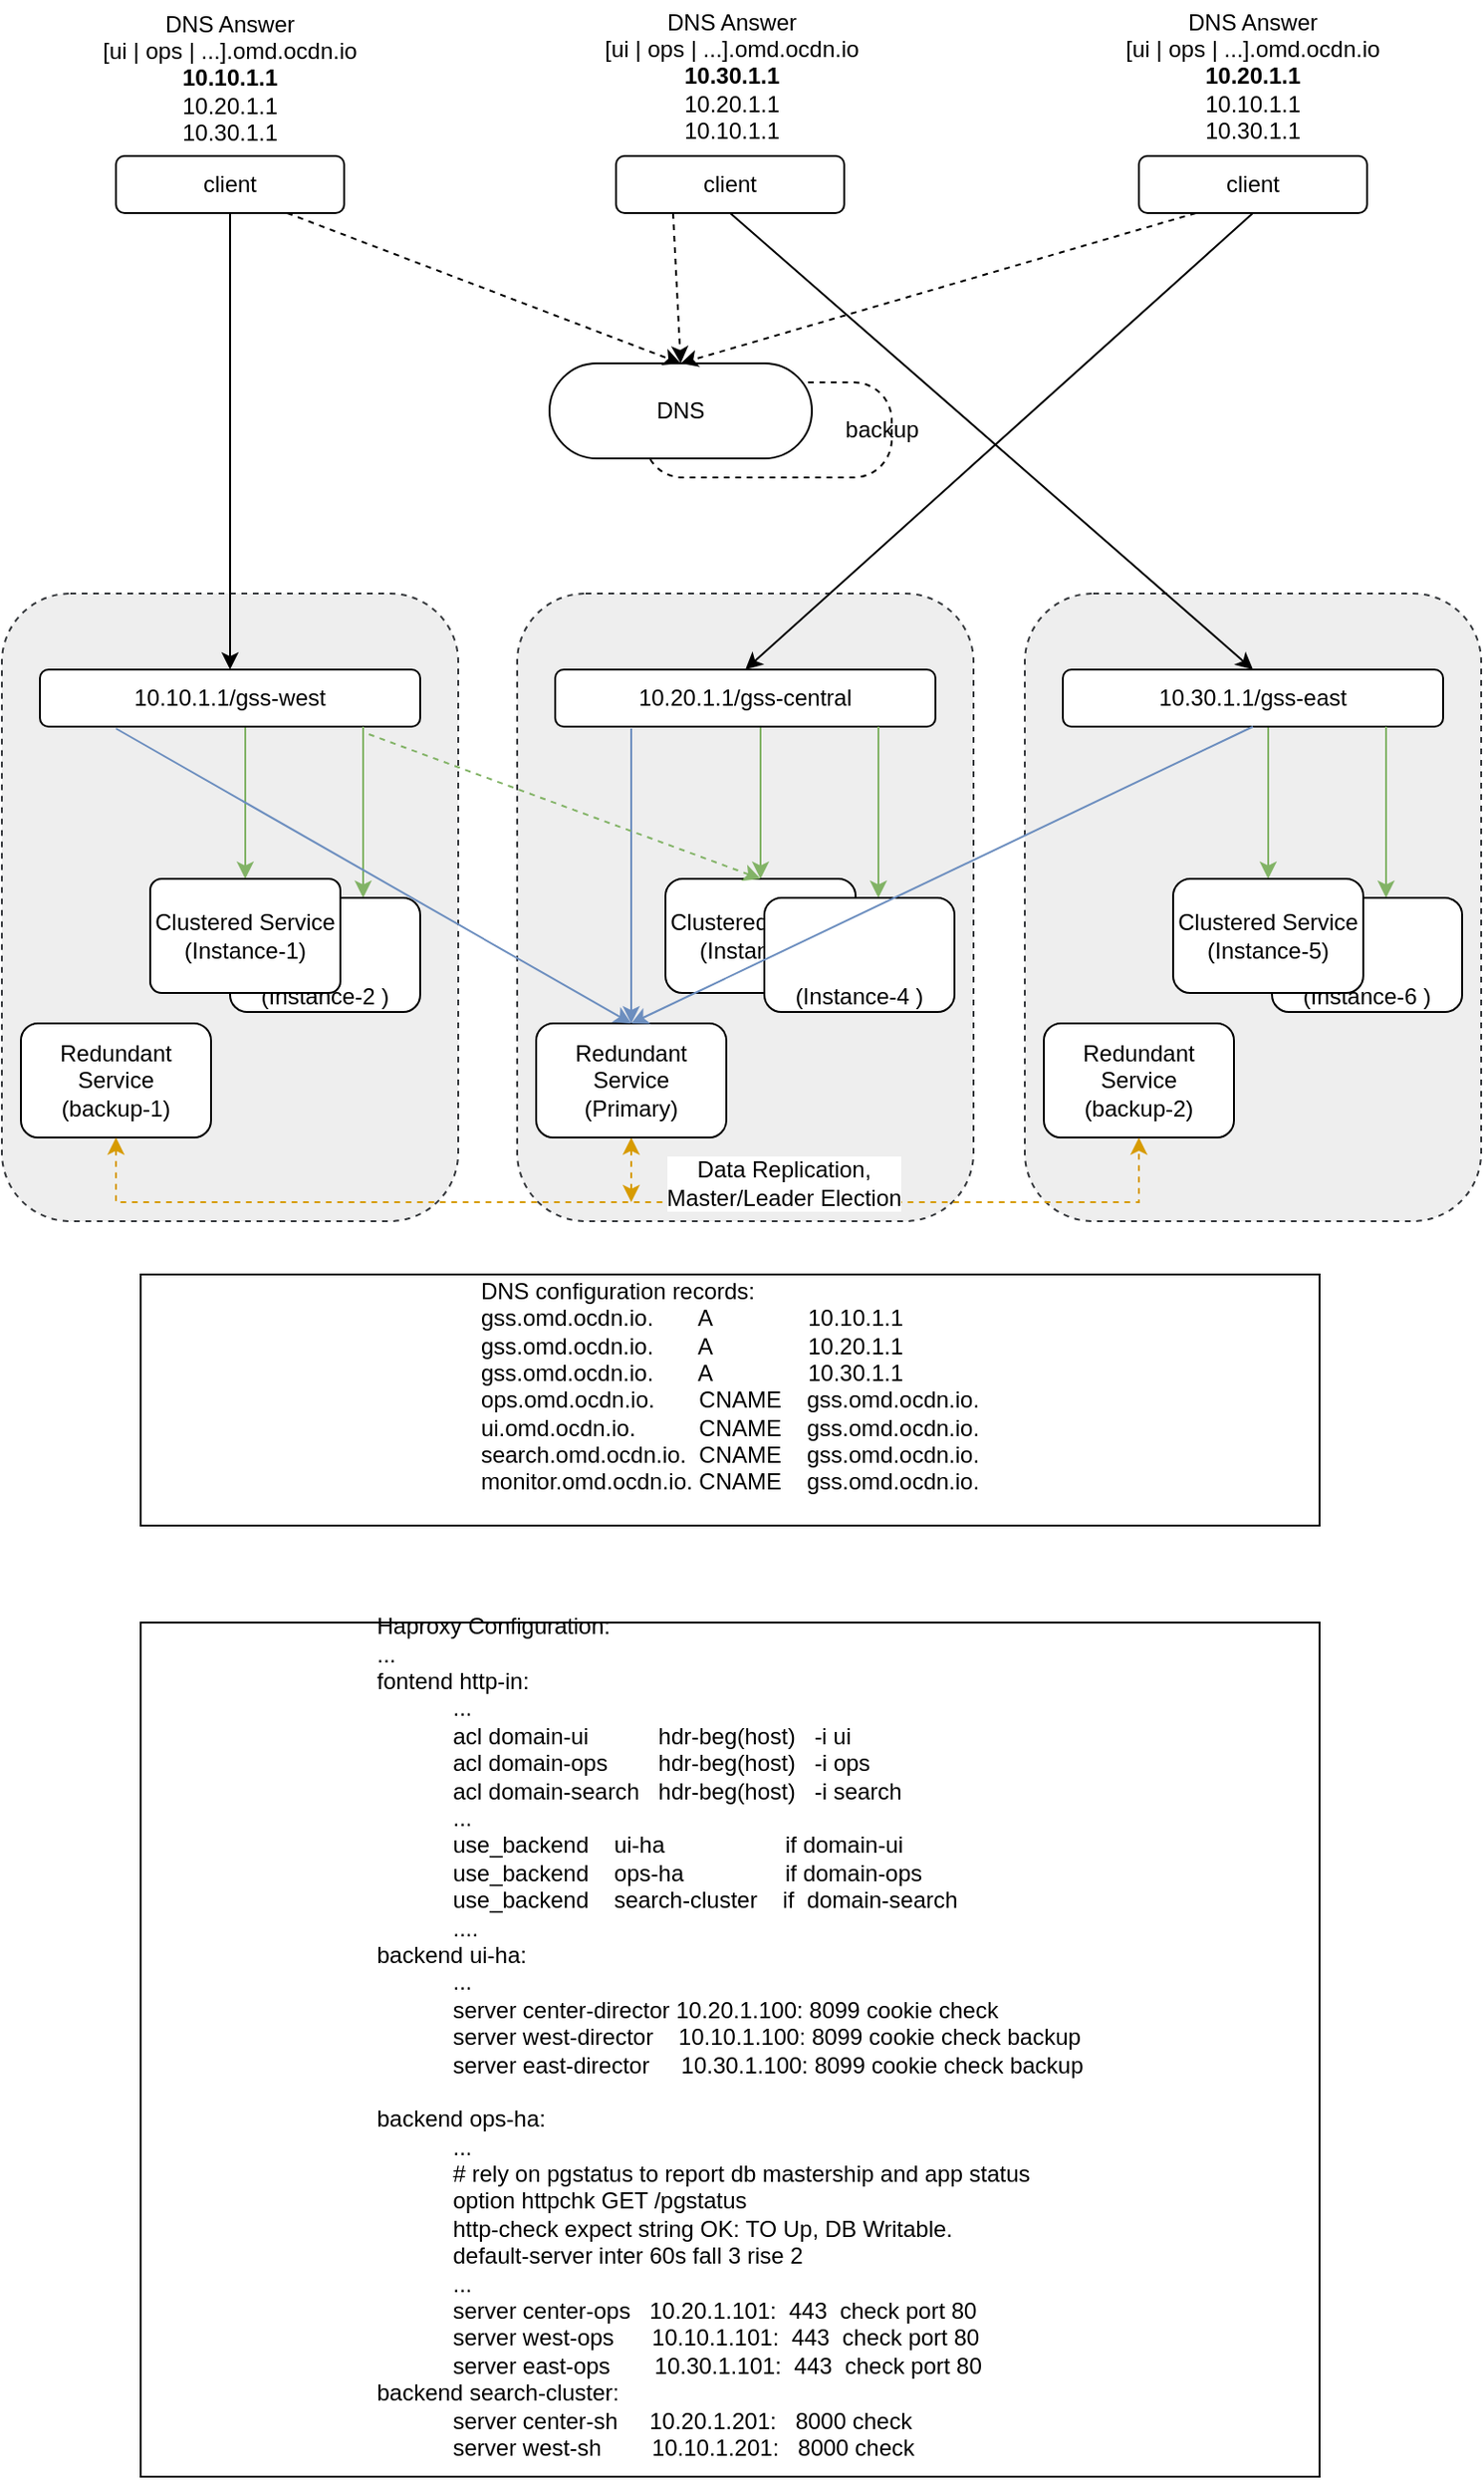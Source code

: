 <mxfile version="16.4.0" type="device"><diagram id="d0d23728-f151-3d19-e4a5-6311965beb36" name="Page-1"><mxGraphModel dx="1106" dy="997" grid="1" gridSize="10" guides="1" tooltips="1" connect="1" arrows="1" fold="1" page="1" pageScale="1" pageWidth="850" pageHeight="1100" background="#ffffff" math="1" shadow="0"><root><mxCell id="0"/><mxCell id="1" parent="0"/><mxCell id="48" value="&lt;blockquote style=&quot;margin: 0 0 0 40px ; border: none ; padding: 0px&quot;&gt;&lt;blockquote style=&quot;margin: 0 0 0 40px ; border: none ; padding: 0px&quot;&gt;&lt;blockquote style=&quot;margin: 0 0 0 40px ; border: none ; padding: 0px&quot;&gt;&lt;div style=&quot;text-align: right&quot;&gt;&lt;span&gt;backup&lt;/span&gt;&lt;/div&gt;&lt;/blockquote&gt;&lt;/blockquote&gt;&lt;/blockquote&gt;" style="rounded=1;whiteSpace=wrap;html=1;shadow=0;strokeColor=#000000;fillColor=#ffffff;dashed=1;arcSize=40;" parent="1" vertex="1"><mxGeometry x="380" y="209" width="130" height="50" as="geometry"/></mxCell><mxCell id="10" value="&lt;div style=&quot;text-align: left&quot;&gt;DNS&lt;/div&gt;" style="rounded=1;whiteSpace=wrap;html=1;shadow=0;strokeColor=#000000;fillColor=#ffffff;arcSize=50;" parent="1" vertex="1"><mxGeometry x="330" y="199" width="138" height="50" as="geometry"/></mxCell><mxCell id="45" style="edgeStyle=none;rounded=0;html=1;exitX=1;exitY=0.5;entryX=1;entryY=0.5;jettySize=auto;orthogonalLoop=1;" parent="1" source="10" target="10" edge="1"><mxGeometry relative="1" as="geometry"/></mxCell><mxCell id="46" value="&lt;div style=&quot;text-align: left&quot;&gt;Haproxy Configuration:&lt;/div&gt;&lt;div style=&quot;text-align: left&quot;&gt;...&lt;/div&gt;&lt;div style=&quot;text-align: left&quot;&gt;fontend http-in:&lt;/div&gt;&lt;blockquote style=&quot;margin: 0 0 0 40px ; border: none ; padding: 0px&quot;&gt;&lt;div style=&quot;text-align: left&quot;&gt;...&lt;/div&gt;&lt;div style=&quot;text-align: left&quot;&gt;acl domain-ui&amp;nbsp; &amp;nbsp; &amp;nbsp; &amp;nbsp; &amp;nbsp; &amp;nbsp;hdr-beg(host)&amp;nbsp; &amp;nbsp;-i ui&amp;nbsp;&lt;/div&gt;&lt;div style=&quot;text-align: left&quot;&gt;acl domain-ops&amp;nbsp; &amp;nbsp; &amp;nbsp; &amp;nbsp; hdr-beg(host)&amp;nbsp; &amp;nbsp;-i ops&lt;/div&gt;&lt;div style=&quot;text-align: left&quot;&gt;acl domain-search&amp;nbsp; &amp;nbsp;hdr-beg(host)&amp;nbsp; &amp;nbsp;-i search&lt;/div&gt;&lt;div style=&quot;text-align: left&quot;&gt;...&lt;/div&gt;&lt;div style=&quot;text-align: left&quot;&gt;&lt;span&gt;use_backend&amp;nbsp; &amp;nbsp; ui-ha&amp;nbsp; &amp;nbsp; &amp;nbsp; &amp;nbsp; &amp;nbsp; &amp;nbsp; &amp;nbsp; &amp;nbsp; &amp;nbsp; &amp;nbsp;&lt;/span&gt;&lt;span&gt;if&lt;/span&gt;&lt;span&gt;&amp;nbsp;domain-ui&lt;/span&gt;&lt;/div&gt;&lt;div style=&quot;text-align: left&quot;&gt;&lt;span&gt;use_backend&amp;nbsp; &amp;nbsp; ops-ha&amp;nbsp; &amp;nbsp; &amp;nbsp; &amp;nbsp; &amp;nbsp; &amp;nbsp; &amp;nbsp; &amp;nbsp; if domain-ops&lt;/span&gt;&lt;/div&gt;&lt;div style=&quot;text-align: left&quot;&gt;use_backend&amp;nbsp; &amp;nbsp; search-cluster&amp;nbsp; &amp;nbsp; if&amp;nbsp; domain-search&lt;/div&gt;&lt;div style=&quot;text-align: left&quot;&gt;....&lt;/div&gt;&lt;/blockquote&gt;&lt;div style=&quot;text-align: left&quot;&gt;backend ui-ha:&lt;/div&gt;&lt;div style=&quot;text-align: left&quot;&gt;&lt;blockquote style=&quot;margin: 0 0 0 40px ; border: none ; padding: 0px&quot;&gt;&lt;div style=&quot;text-align: left&quot;&gt;...&lt;/div&gt;&lt;div style=&quot;text-align: left&quot;&gt;server center-director 10.20.1.100: 8099 cookie check&lt;/div&gt;&lt;div style=&quot;text-align: left&quot;&gt;server west-director&amp;nbsp; &amp;nbsp; 10.10.1.100: 8099 cookie check backup&lt;/div&gt;&lt;div style=&quot;text-align: left&quot;&gt;server east-director&amp;nbsp; &amp;nbsp; &amp;nbsp;10.30.1.100: 8099 cookie check backup&lt;/div&gt;&lt;/blockquote&gt;&lt;/div&gt;&lt;div style=&quot;text-align: left&quot;&gt;&lt;br&gt;&lt;/div&gt;&lt;div style=&quot;text-align: left&quot;&gt;backend ops-ha:&lt;/div&gt;&lt;div style=&quot;text-align: left&quot;&gt;&lt;blockquote style=&quot;margin: 0 0 0 40px ; border: none ; padding: 0px&quot;&gt;&lt;div style=&quot;text-align: left&quot;&gt;...&lt;/div&gt;&lt;div style=&quot;text-align: left&quot;&gt;&lt;span&gt;# rely on pgstatus to report db mastership and app status&lt;/span&gt;&lt;/div&gt;&lt;div style=&quot;text-align: left&quot;&gt;&lt;span&gt;option httpchk GET /pgstatus&lt;/span&gt;&lt;/div&gt;&lt;div style=&quot;text-align: left&quot;&gt;&lt;span&gt;http-check expect string OK: TO Up, DB Writable.&amp;nbsp;&lt;/span&gt;&lt;/div&gt;&lt;div style=&quot;text-align: left&quot;&gt;&lt;span&gt;default-server inter 60s fall 3 rise 2&lt;/span&gt;&lt;/div&gt;&lt;div style=&quot;text-align: left&quot;&gt;...&lt;/div&gt;&lt;div style=&quot;text-align: left&quot;&gt;server center-ops&amp;nbsp; &amp;nbsp;10.20.1.101:&amp;nbsp; 443&amp;nbsp; check port 80&lt;/div&gt;&lt;div style=&quot;text-align: left&quot;&gt;server west-ops&amp;nbsp; &amp;nbsp; &amp;nbsp; 10.10.1.101:&amp;nbsp; 443&amp;nbsp; check port 80&lt;/div&gt;&lt;div style=&quot;text-align: left&quot;&gt;server east-ops&amp;nbsp; &amp;nbsp; &amp;nbsp; &amp;nbsp;10.30.1.101:&amp;nbsp; 443&amp;nbsp; check port 80&lt;/div&gt;&lt;/blockquote&gt;backend search-cluster:&lt;/div&gt;&lt;div style=&quot;text-align: left&quot;&gt;&lt;blockquote style=&quot;margin: 0 0 0 40px ; border: none ; padding: 0px&quot;&gt;&lt;div style=&quot;text-align: left&quot;&gt;server center-sh&amp;nbsp; &amp;nbsp; &amp;nbsp;10.20.1.201:&amp;nbsp; &amp;nbsp;8000 check&lt;/div&gt;&lt;div style=&quot;text-align: left&quot;&gt;server west-sh&amp;nbsp; &amp;nbsp; &amp;nbsp; &amp;nbsp; 10.10.1.201:&amp;nbsp; &amp;nbsp;8000 check&amp;nbsp;&lt;/div&gt;&lt;/blockquote&gt;&lt;/div&gt;&lt;div style=&quot;text-align: left&quot;&gt;&amp;nbsp; &amp;nbsp; &amp;nbsp; &amp;nbsp; &amp;nbsp; &amp;nbsp;&amp;nbsp;&lt;/div&gt;" style="text;html=1;strokeColor=#000000;fillColor=#ffffff;align=center;verticalAlign=middle;whiteSpace=wrap;rounded=0;shadow=0;fontFamily=Helvetica;fontSize=12;fontColor=#000000;" parent="1" vertex="1"><mxGeometry x="115" y="861" width="620" height="449" as="geometry"/></mxCell><mxCell id="47" value="&lt;p style=&quot;text-align: left&quot;&gt;DNS configuration records:&lt;br&gt;&lt;span&gt;gss.omd.ocdn.io.&amp;nbsp; &amp;nbsp; &amp;nbsp; &amp;nbsp;A&amp;nbsp; &amp;nbsp; &amp;nbsp; &amp;nbsp; &amp;nbsp; &amp;nbsp; &amp;nbsp; &amp;nbsp;10.10.1.1&lt;br&gt;&lt;/span&gt;&lt;span&gt;gss.omd.ocdn.io.&amp;nbsp; &amp;nbsp; &amp;nbsp; &amp;nbsp;A&amp;nbsp; &amp;nbsp; &amp;nbsp; &amp;nbsp; &amp;nbsp; &amp;nbsp; &amp;nbsp; &amp;nbsp;10.20.1.1&lt;br&gt;&lt;/span&gt;&lt;span&gt;gss.omd.ocdn.io.&amp;nbsp; &amp;nbsp; &amp;nbsp; &amp;nbsp;A&amp;nbsp; &amp;nbsp; &amp;nbsp; &amp;nbsp; &amp;nbsp; &amp;nbsp; &amp;nbsp; &amp;nbsp;10.30.1.1&lt;br&gt;&lt;/span&gt;ops.omd.ocdn.io.&amp;nbsp; &amp;nbsp; &amp;nbsp; &amp;nbsp;CNAME&amp;nbsp; &amp;nbsp; gss.omd.ocdn.io.&lt;br&gt;ui.omd.ocdn.io.&amp;nbsp; &amp;nbsp; &amp;nbsp; &amp;nbsp; &amp;nbsp; CNAME&amp;nbsp; &amp;nbsp; gss.omd.ocdn.io.&lt;br&gt;search.omd.ocdn.io.&amp;nbsp; CNAME&amp;nbsp; &amp;nbsp; gss.omd.ocdn.io.&lt;br&gt;monitor.omd.ocdn.io. CNAME&amp;nbsp; &amp;nbsp; gss.omd.ocdn.io.&lt;/p&gt;&lt;div style=&quot;text-align: left&quot;&gt;&lt;br&gt;&lt;/div&gt;" style="text;html=1;strokeColor=#000000;fillColor=#ffffff;align=center;verticalAlign=middle;whiteSpace=wrap;rounded=0;shadow=0;fontFamily=Helvetica;fontSize=12;fontColor=#000000;" parent="1" vertex="1"><mxGeometry x="115" y="678" width="620" height="132" as="geometry"/></mxCell><mxCell id="12" value="client" style="rounded=1;whiteSpace=wrap;html=1;shadow=0;strokeColor=#000000;fillColor=#ffffff;" parent="1" vertex="1"><mxGeometry x="102" y="90" width="120" height="30" as="geometry"/></mxCell><mxCell id="19" value="" style="rounded=1;whiteSpace=wrap;html=1;strokeColor=#36393d;fillColor=#eeeeee;shadow=0;dashed=1;" parent="1" vertex="1"><mxGeometry x="42" y="320" width="240" height="330" as="geometry"/></mxCell><mxCell id="41" style="edgeStyle=none;rounded=0;html=1;entryX=0.5;entryY=0;jettySize=auto;orthogonalLoop=1;fillColor=#d5e8d4;strokeColor=#82b366;" parent="1" target="35" edge="1"><mxGeometry relative="1" as="geometry"><mxPoint x="170" y="390" as="sourcePoint"/></mxGeometry></mxCell><mxCell id="23" value="10.10.1.1/gss-west" style="rounded=1;whiteSpace=wrap;html=1;shadow=0;strokeColor=#000000;fillColor=#ffffff;" parent="1" vertex="1"><mxGeometry x="62" y="360" width="200" height="30" as="geometry"/></mxCell><mxCell id="34" value="Redundant Service&lt;br&gt;(backup-1)&lt;br&gt;" style="rounded=1;whiteSpace=wrap;html=1;shadow=0;strokeColor=#000000;fillColor=#ffffff;" parent="1" vertex="1"><mxGeometry x="52" y="546" width="100" height="60" as="geometry"/></mxCell><mxCell id="49" style="edgeStyle=none;rounded=0;html=1;jettySize=auto;orthogonalLoop=1;fillColor=#d5e8d4;strokeColor=#82b366;" parent="1" edge="1"><mxGeometry relative="1" as="geometry"><mxPoint x="232" y="390" as="sourcePoint"/><mxPoint x="232" y="480" as="targetPoint"/></mxGeometry></mxCell><mxCell id="90" style="edgeStyle=none;rounded=0;html=1;exitX=0.25;exitY=1;entryX=0.5;entryY=0;jettySize=auto;orthogonalLoop=1;dashed=1;" parent="1" source="64" target="10" edge="1"><mxGeometry relative="1" as="geometry"/></mxCell><mxCell id="64" value="client" style="rounded=1;whiteSpace=wrap;html=1;shadow=0;strokeColor=#000000;fillColor=#ffffff;" parent="1" vertex="1"><mxGeometry x="365" y="90" width="120" height="30" as="geometry"/></mxCell><mxCell id="65" value="" style="rounded=1;whiteSpace=wrap;html=1;strokeColor=#36393d;fillColor=#eeeeee;shadow=0;dashed=1;" parent="1" vertex="1"><mxGeometry x="313" y="320" width="240" height="330" as="geometry"/></mxCell><mxCell id="66" style="edgeStyle=none;rounded=0;html=1;jettySize=auto;orthogonalLoop=1;fillColor=#dae8fc;strokeColor=#6c8ebf;" parent="1" target="69" edge="1"><mxGeometry relative="1" as="geometry"><mxPoint x="373" y="391" as="sourcePoint"/><mxPoint x="108" y="546" as="targetPoint"/></mxGeometry></mxCell><mxCell id="67" style="edgeStyle=none;rounded=0;html=1;entryX=0.5;entryY=0;jettySize=auto;orthogonalLoop=1;fillColor=#d5e8d4;strokeColor=#82b366;" parent="1" target="73" edge="1"><mxGeometry relative="1" as="geometry"><mxPoint x="441" y="390" as="sourcePoint"/></mxGeometry></mxCell><mxCell id="68" value="10.20.1.1/gss-central" style="rounded=1;whiteSpace=wrap;html=1;shadow=0;strokeColor=#000000;fillColor=#ffffff;" parent="1" vertex="1"><mxGeometry x="333" y="360" width="200" height="30" as="geometry"/></mxCell><mxCell id="101" style="edgeStyle=none;rounded=0;html=1;exitX=0.5;exitY=1;dashed=1;startArrow=classic;startFill=1;jettySize=auto;orthogonalLoop=1;fillColor=#ffe6cc;strokeColor=#d79b00;" parent="1" source="69" edge="1"><mxGeometry relative="1" as="geometry"><mxPoint x="373" y="640" as="targetPoint"/></mxGeometry></mxCell><mxCell id="69" value="Redundant Service&lt;br&gt;(Primary)&lt;br&gt;" style="rounded=1;whiteSpace=wrap;html=1;shadow=0;strokeColor=#000000;fillColor=#ffffff;" parent="1" vertex="1"><mxGeometry x="323" y="546" width="100" height="60" as="geometry"/></mxCell><mxCell id="71" style="edgeStyle=none;rounded=0;html=1;jettySize=auto;orthogonalLoop=1;fillColor=#d5e8d4;strokeColor=#82b366;" parent="1" edge="1"><mxGeometry relative="1" as="geometry"><mxPoint x="503" y="390" as="sourcePoint"/><mxPoint x="503" y="480" as="targetPoint"/></mxGeometry></mxCell><mxCell id="91" style="edgeStyle=none;rounded=0;html=1;exitX=0.25;exitY=1;entryX=0.5;entryY=0;jettySize=auto;orthogonalLoop=1;dashed=1;" parent="1" source="76" target="10" edge="1"><mxGeometry relative="1" as="geometry"/></mxCell><mxCell id="76" value="client" style="rounded=1;whiteSpace=wrap;html=1;shadow=0;strokeColor=#000000;fillColor=#ffffff;" parent="1" vertex="1"><mxGeometry x="640" y="90" width="120" height="30" as="geometry"/></mxCell><mxCell id="77" value="" style="rounded=1;whiteSpace=wrap;html=1;strokeColor=#36393d;fillColor=#eeeeee;shadow=0;dashed=1;" parent="1" vertex="1"><mxGeometry x="580" y="320" width="240" height="330" as="geometry"/></mxCell><mxCell id="79" style="edgeStyle=none;rounded=0;html=1;entryX=0.5;entryY=0;jettySize=auto;orthogonalLoop=1;fillColor=#d5e8d4;strokeColor=#82b366;" parent="1" target="85" edge="1"><mxGeometry relative="1" as="geometry"><mxPoint x="708" y="390" as="sourcePoint"/></mxGeometry></mxCell><mxCell id="80" value="10.30.1.1/gss-east" style="rounded=1;whiteSpace=wrap;html=1;shadow=0;strokeColor=#000000;fillColor=#ffffff;" parent="1" vertex="1"><mxGeometry x="600" y="360" width="200" height="30" as="geometry"/></mxCell><mxCell id="81" value="Redundant Service&lt;br&gt;(backup-2)&lt;br&gt;" style="rounded=1;whiteSpace=wrap;html=1;shadow=0;strokeColor=#000000;fillColor=#ffffff;" parent="1" vertex="1"><mxGeometry x="590" y="546" width="100" height="60" as="geometry"/></mxCell><mxCell id="83" style="edgeStyle=none;rounded=0;html=1;jettySize=auto;orthogonalLoop=1;fillColor=#d5e8d4;strokeColor=#82b366;" parent="1" edge="1"><mxGeometry relative="1" as="geometry"><mxPoint x="770" y="390" as="sourcePoint"/><mxPoint x="770" y="480" as="targetPoint"/></mxGeometry></mxCell><mxCell id="36" value="&lt;br&gt;&lt;br&gt;&lt;br&gt;(Instance-2 )&lt;br&gt;" style="rounded=1;whiteSpace=wrap;html=1;shadow=0;strokeColor=#000000;fillColor=#ffffff;" parent="1" vertex="1"><mxGeometry x="162" y="480" width="100" height="60" as="geometry"/></mxCell><mxCell id="35" value="Clustered Service&lt;br&gt;(Instance-1)&lt;br&gt;" style="rounded=1;whiteSpace=wrap;html=1;shadow=0;strokeColor=#000000;fillColor=#ffffff;arcSize=10;" parent="1" vertex="1"><mxGeometry x="120" y="470" width="100" height="60" as="geometry"/></mxCell><mxCell id="84" value="&lt;br&gt;&lt;br&gt;&lt;br&gt;(Instance-6 )&lt;br&gt;" style="rounded=1;whiteSpace=wrap;html=1;shadow=0;strokeColor=#000000;fillColor=#ffffff;" parent="1" vertex="1"><mxGeometry x="710" y="480" width="100" height="60" as="geometry"/></mxCell><mxCell id="85" value="Clustered Service&lt;br&gt;(Instance-5)&lt;br&gt;" style="rounded=1;whiteSpace=wrap;html=1;shadow=0;strokeColor=#000000;fillColor=#ffffff;" parent="1" vertex="1"><mxGeometry x="658" y="470" width="100" height="60" as="geometry"/></mxCell><mxCell id="30" style="edgeStyle=none;rounded=0;html=1;jettySize=auto;orthogonalLoop=1;entryX=0.5;entryY=0;fillColor=#dae8fc;strokeColor=#6c8ebf;" parent="1" target="69" edge="1"><mxGeometry relative="1" as="geometry"><mxPoint x="102" y="391" as="sourcePoint"/><mxPoint x="105.838" y="520" as="targetPoint"/></mxGeometry></mxCell><mxCell id="73" value="Clustered Service&lt;br&gt;(Instance-3)&lt;br&gt;" style="rounded=1;whiteSpace=wrap;html=1;shadow=0;strokeColor=#000000;fillColor=#ffffff;" parent="1" vertex="1"><mxGeometry x="391" y="470" width="100" height="60" as="geometry"/></mxCell><mxCell id="72" value="&lt;br&gt;&lt;br&gt;&lt;br&gt;(Instance-4 )&lt;br&gt;" style="rounded=1;whiteSpace=wrap;html=1;shadow=0;strokeColor=#000000;fillColor=#ffffff;" parent="1" vertex="1"><mxGeometry x="443" y="480" width="100" height="60" as="geometry"/></mxCell><mxCell id="39" style="edgeStyle=none;rounded=0;html=1;exitX=0.5;exitY=1;jettySize=auto;orthogonalLoop=1;entryX=0.5;entryY=0;" parent="1" source="12" target="23" edge="1"><mxGeometry relative="1" as="geometry"/></mxCell><mxCell id="38" value="" style="edgeStyle=none;rounded=0;html=1;exitX=0.75;exitY=1;entryX=0.5;entryY=0;jettySize=auto;orthogonalLoop=1;dashed=1;" parent="1" source="12" target="10" edge="1"><mxGeometry relative="1" as="geometry"><mxPoint x="226" y="98" as="targetPoint"/></mxGeometry></mxCell><mxCell id="93" value="&lt;span&gt;DNS Answer&lt;/span&gt;&lt;br&gt;&lt;span&gt;&amp;nbsp;[ui | ops | ...].omd.ocdn.io&amp;nbsp;&lt;/span&gt;&lt;br&gt;&lt;span&gt;&lt;b&gt;10.30.1.1&lt;br&gt;&lt;/b&gt;10.20.1.1&lt;br&gt;10.10.1.1&lt;/span&gt;" style="text;html=1;strokeColor=none;fillColor=none;align=center;verticalAlign=middle;whiteSpace=wrap;rounded=0;shadow=0;dashed=1;" parent="1" vertex="1"><mxGeometry x="351" y="8" width="150" height="80" as="geometry"/></mxCell><mxCell id="96" value="&lt;span&gt;DNS Answer&lt;/span&gt;&lt;br&gt;&lt;span&gt;&amp;nbsp;[ui | ops | ...].omd.ocdn.io&amp;nbsp;&lt;/span&gt;&lt;br&gt;&lt;span&gt;&lt;b&gt;10.20.1.1&lt;br&gt;&lt;/b&gt;10.10.1.1&lt;br&gt;10.30.1.1&lt;/span&gt;" style="text;html=1;strokeColor=none;fillColor=none;align=center;verticalAlign=middle;whiteSpace=wrap;rounded=0;shadow=0;dashed=1;" parent="1" vertex="1"><mxGeometry x="625" y="8" width="150" height="80" as="geometry"/></mxCell><mxCell id="97" value="&lt;span&gt;DNS Answer&lt;/span&gt;&lt;br&gt;&lt;span&gt;&amp;nbsp;[ui | ops | ...].omd.ocdn.io&amp;nbsp;&lt;/span&gt;&lt;br&gt;&lt;span&gt;&lt;b&gt;10.10.1.1&lt;/b&gt;&lt;br&gt;10.20.1.1&lt;br&gt;10.30.1.1&lt;/span&gt;" style="text;html=1;strokeColor=none;fillColor=none;align=center;verticalAlign=middle;whiteSpace=wrap;rounded=0;shadow=0;dashed=1;" parent="1" vertex="1"><mxGeometry x="87" y="9" width="150" height="80" as="geometry"/></mxCell><mxCell id="70" style="edgeStyle=none;rounded=0;html=1;exitX=0.5;exitY=1;jettySize=auto;orthogonalLoop=1;" parent="1" source="64" edge="1"><mxGeometry relative="1" as="geometry"><mxPoint x="700" y="360" as="targetPoint"/></mxGeometry></mxCell><mxCell id="82" style="edgeStyle=none;rounded=0;html=1;exitX=0.5;exitY=1;jettySize=auto;orthogonalLoop=1;entryX=0.5;entryY=0;" parent="1" source="76" target="68" edge="1"><mxGeometry relative="1" as="geometry"/></mxCell><mxCell id="100" style="edgeStyle=elbowEdgeStyle;rounded=0;elbow=vertical;html=1;exitX=0.5;exitY=1;entryX=0.5;entryY=1;dashed=1;jettySize=auto;orthogonalLoop=1;startArrow=classic;startFill=1;fillColor=#ffe6cc;strokeColor=#d79b00;" parent="1" source="34" target="81" edge="1"><mxGeometry relative="1" as="geometry"><Array as="points"><mxPoint x="371" y="640"/></Array></mxGeometry></mxCell><mxCell id="102" value="Data Replication,&lt;br&gt;Master/Leader Election&lt;br&gt;" style="text;html=1;resizable=0;points=[];align=center;verticalAlign=middle;labelBackgroundColor=#ffffff;" parent="100" vertex="1" connectable="0"><mxGeometry x="0.449" y="-2" relative="1" as="geometry"><mxPoint x="-54" y="-12" as="offset"/></mxGeometry></mxCell><mxCell id="103" style="edgeStyle=none;rounded=0;html=1;exitX=0.865;exitY=1.133;entryX=0.5;entryY=0;dashed=1;startArrow=none;startFill=0;jettySize=auto;orthogonalLoop=1;exitPerimeter=0;fillColor=#d5e8d4;strokeColor=#82b366;" parent="1" source="23" target="73" edge="1"><mxGeometry relative="1" as="geometry"/></mxCell><mxCell id="111" style="edgeStyle=none;rounded=0;html=1;exitX=0.5;exitY=0;dashed=1;startArrow=none;startFill=0;jettySize=auto;orthogonalLoop=1;" parent="1" source="46" target="46" edge="1"><mxGeometry relative="1" as="geometry"/></mxCell><mxCell id="112" style="edgeStyle=none;rounded=0;html=1;exitX=0;exitY=0.5;dashed=1;startArrow=none;startFill=0;jettySize=auto;orthogonalLoop=1;" parent="1" source="46" target="46" edge="1"><mxGeometry relative="1" as="geometry"/></mxCell><mxCell id="78" style="edgeStyle=none;rounded=0;html=1;jettySize=auto;orthogonalLoop=1;entryX=0.5;entryY=0;exitX=0.5;exitY=1;fillColor=#dae8fc;strokeColor=#6c8ebf;" parent="1" source="80" target="69" edge="1"><mxGeometry relative="1" as="geometry"><mxPoint x="650" y="391" as="sourcePoint"/><mxPoint x="643.838" y="520" as="targetPoint"/></mxGeometry></mxCell></root></mxGraphModel></diagram></mxfile>